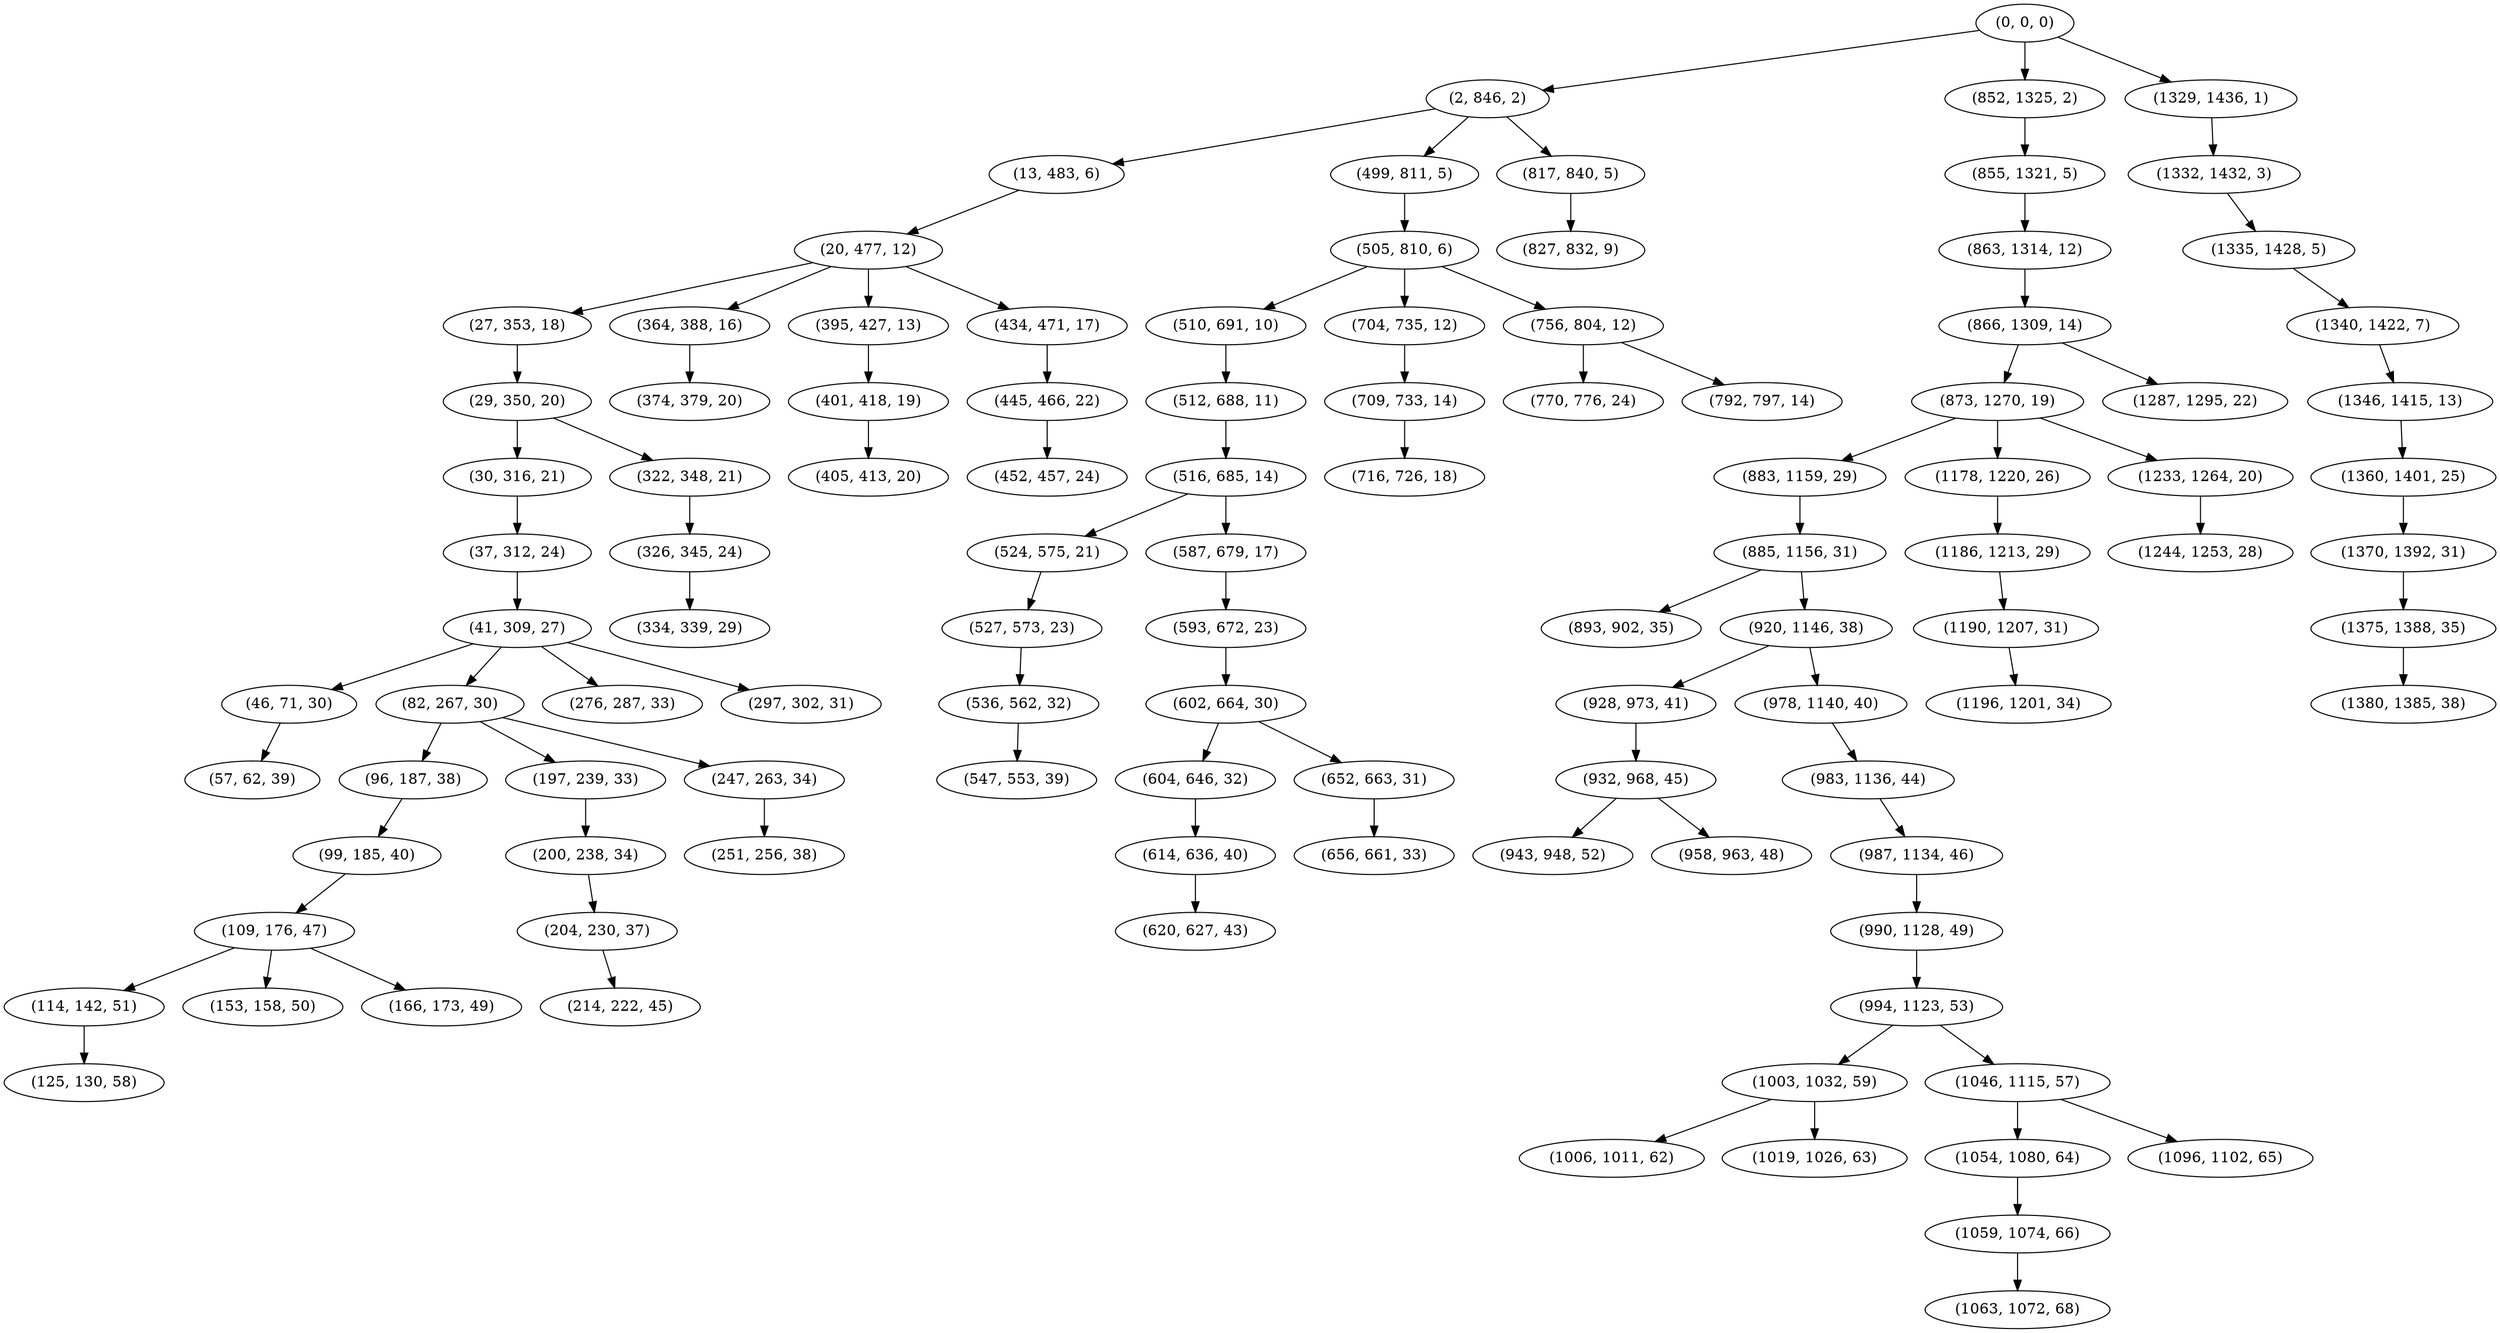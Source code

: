 digraph tree {
    "(0, 0, 0)";
    "(2, 846, 2)";
    "(13, 483, 6)";
    "(20, 477, 12)";
    "(27, 353, 18)";
    "(29, 350, 20)";
    "(30, 316, 21)";
    "(37, 312, 24)";
    "(41, 309, 27)";
    "(46, 71, 30)";
    "(57, 62, 39)";
    "(82, 267, 30)";
    "(96, 187, 38)";
    "(99, 185, 40)";
    "(109, 176, 47)";
    "(114, 142, 51)";
    "(125, 130, 58)";
    "(153, 158, 50)";
    "(166, 173, 49)";
    "(197, 239, 33)";
    "(200, 238, 34)";
    "(204, 230, 37)";
    "(214, 222, 45)";
    "(247, 263, 34)";
    "(251, 256, 38)";
    "(276, 287, 33)";
    "(297, 302, 31)";
    "(322, 348, 21)";
    "(326, 345, 24)";
    "(334, 339, 29)";
    "(364, 388, 16)";
    "(374, 379, 20)";
    "(395, 427, 13)";
    "(401, 418, 19)";
    "(405, 413, 20)";
    "(434, 471, 17)";
    "(445, 466, 22)";
    "(452, 457, 24)";
    "(499, 811, 5)";
    "(505, 810, 6)";
    "(510, 691, 10)";
    "(512, 688, 11)";
    "(516, 685, 14)";
    "(524, 575, 21)";
    "(527, 573, 23)";
    "(536, 562, 32)";
    "(547, 553, 39)";
    "(587, 679, 17)";
    "(593, 672, 23)";
    "(602, 664, 30)";
    "(604, 646, 32)";
    "(614, 636, 40)";
    "(620, 627, 43)";
    "(652, 663, 31)";
    "(656, 661, 33)";
    "(704, 735, 12)";
    "(709, 733, 14)";
    "(716, 726, 18)";
    "(756, 804, 12)";
    "(770, 776, 24)";
    "(792, 797, 14)";
    "(817, 840, 5)";
    "(827, 832, 9)";
    "(852, 1325, 2)";
    "(855, 1321, 5)";
    "(863, 1314, 12)";
    "(866, 1309, 14)";
    "(873, 1270, 19)";
    "(883, 1159, 29)";
    "(885, 1156, 31)";
    "(893, 902, 35)";
    "(920, 1146, 38)";
    "(928, 973, 41)";
    "(932, 968, 45)";
    "(943, 948, 52)";
    "(958, 963, 48)";
    "(978, 1140, 40)";
    "(983, 1136, 44)";
    "(987, 1134, 46)";
    "(990, 1128, 49)";
    "(994, 1123, 53)";
    "(1003, 1032, 59)";
    "(1006, 1011, 62)";
    "(1019, 1026, 63)";
    "(1046, 1115, 57)";
    "(1054, 1080, 64)";
    "(1059, 1074, 66)";
    "(1063, 1072, 68)";
    "(1096, 1102, 65)";
    "(1178, 1220, 26)";
    "(1186, 1213, 29)";
    "(1190, 1207, 31)";
    "(1196, 1201, 34)";
    "(1233, 1264, 20)";
    "(1244, 1253, 28)";
    "(1287, 1295, 22)";
    "(1329, 1436, 1)";
    "(1332, 1432, 3)";
    "(1335, 1428, 5)";
    "(1340, 1422, 7)";
    "(1346, 1415, 13)";
    "(1360, 1401, 25)";
    "(1370, 1392, 31)";
    "(1375, 1388, 35)";
    "(1380, 1385, 38)";
    "(0, 0, 0)" -> "(2, 846, 2)";
    "(0, 0, 0)" -> "(852, 1325, 2)";
    "(0, 0, 0)" -> "(1329, 1436, 1)";
    "(2, 846, 2)" -> "(13, 483, 6)";
    "(2, 846, 2)" -> "(499, 811, 5)";
    "(2, 846, 2)" -> "(817, 840, 5)";
    "(13, 483, 6)" -> "(20, 477, 12)";
    "(20, 477, 12)" -> "(27, 353, 18)";
    "(20, 477, 12)" -> "(364, 388, 16)";
    "(20, 477, 12)" -> "(395, 427, 13)";
    "(20, 477, 12)" -> "(434, 471, 17)";
    "(27, 353, 18)" -> "(29, 350, 20)";
    "(29, 350, 20)" -> "(30, 316, 21)";
    "(29, 350, 20)" -> "(322, 348, 21)";
    "(30, 316, 21)" -> "(37, 312, 24)";
    "(37, 312, 24)" -> "(41, 309, 27)";
    "(41, 309, 27)" -> "(46, 71, 30)";
    "(41, 309, 27)" -> "(82, 267, 30)";
    "(41, 309, 27)" -> "(276, 287, 33)";
    "(41, 309, 27)" -> "(297, 302, 31)";
    "(46, 71, 30)" -> "(57, 62, 39)";
    "(82, 267, 30)" -> "(96, 187, 38)";
    "(82, 267, 30)" -> "(197, 239, 33)";
    "(82, 267, 30)" -> "(247, 263, 34)";
    "(96, 187, 38)" -> "(99, 185, 40)";
    "(99, 185, 40)" -> "(109, 176, 47)";
    "(109, 176, 47)" -> "(114, 142, 51)";
    "(109, 176, 47)" -> "(153, 158, 50)";
    "(109, 176, 47)" -> "(166, 173, 49)";
    "(114, 142, 51)" -> "(125, 130, 58)";
    "(197, 239, 33)" -> "(200, 238, 34)";
    "(200, 238, 34)" -> "(204, 230, 37)";
    "(204, 230, 37)" -> "(214, 222, 45)";
    "(247, 263, 34)" -> "(251, 256, 38)";
    "(322, 348, 21)" -> "(326, 345, 24)";
    "(326, 345, 24)" -> "(334, 339, 29)";
    "(364, 388, 16)" -> "(374, 379, 20)";
    "(395, 427, 13)" -> "(401, 418, 19)";
    "(401, 418, 19)" -> "(405, 413, 20)";
    "(434, 471, 17)" -> "(445, 466, 22)";
    "(445, 466, 22)" -> "(452, 457, 24)";
    "(499, 811, 5)" -> "(505, 810, 6)";
    "(505, 810, 6)" -> "(510, 691, 10)";
    "(505, 810, 6)" -> "(704, 735, 12)";
    "(505, 810, 6)" -> "(756, 804, 12)";
    "(510, 691, 10)" -> "(512, 688, 11)";
    "(512, 688, 11)" -> "(516, 685, 14)";
    "(516, 685, 14)" -> "(524, 575, 21)";
    "(516, 685, 14)" -> "(587, 679, 17)";
    "(524, 575, 21)" -> "(527, 573, 23)";
    "(527, 573, 23)" -> "(536, 562, 32)";
    "(536, 562, 32)" -> "(547, 553, 39)";
    "(587, 679, 17)" -> "(593, 672, 23)";
    "(593, 672, 23)" -> "(602, 664, 30)";
    "(602, 664, 30)" -> "(604, 646, 32)";
    "(602, 664, 30)" -> "(652, 663, 31)";
    "(604, 646, 32)" -> "(614, 636, 40)";
    "(614, 636, 40)" -> "(620, 627, 43)";
    "(652, 663, 31)" -> "(656, 661, 33)";
    "(704, 735, 12)" -> "(709, 733, 14)";
    "(709, 733, 14)" -> "(716, 726, 18)";
    "(756, 804, 12)" -> "(770, 776, 24)";
    "(756, 804, 12)" -> "(792, 797, 14)";
    "(817, 840, 5)" -> "(827, 832, 9)";
    "(852, 1325, 2)" -> "(855, 1321, 5)";
    "(855, 1321, 5)" -> "(863, 1314, 12)";
    "(863, 1314, 12)" -> "(866, 1309, 14)";
    "(866, 1309, 14)" -> "(873, 1270, 19)";
    "(866, 1309, 14)" -> "(1287, 1295, 22)";
    "(873, 1270, 19)" -> "(883, 1159, 29)";
    "(873, 1270, 19)" -> "(1178, 1220, 26)";
    "(873, 1270, 19)" -> "(1233, 1264, 20)";
    "(883, 1159, 29)" -> "(885, 1156, 31)";
    "(885, 1156, 31)" -> "(893, 902, 35)";
    "(885, 1156, 31)" -> "(920, 1146, 38)";
    "(920, 1146, 38)" -> "(928, 973, 41)";
    "(920, 1146, 38)" -> "(978, 1140, 40)";
    "(928, 973, 41)" -> "(932, 968, 45)";
    "(932, 968, 45)" -> "(943, 948, 52)";
    "(932, 968, 45)" -> "(958, 963, 48)";
    "(978, 1140, 40)" -> "(983, 1136, 44)";
    "(983, 1136, 44)" -> "(987, 1134, 46)";
    "(987, 1134, 46)" -> "(990, 1128, 49)";
    "(990, 1128, 49)" -> "(994, 1123, 53)";
    "(994, 1123, 53)" -> "(1003, 1032, 59)";
    "(994, 1123, 53)" -> "(1046, 1115, 57)";
    "(1003, 1032, 59)" -> "(1006, 1011, 62)";
    "(1003, 1032, 59)" -> "(1019, 1026, 63)";
    "(1046, 1115, 57)" -> "(1054, 1080, 64)";
    "(1046, 1115, 57)" -> "(1096, 1102, 65)";
    "(1054, 1080, 64)" -> "(1059, 1074, 66)";
    "(1059, 1074, 66)" -> "(1063, 1072, 68)";
    "(1178, 1220, 26)" -> "(1186, 1213, 29)";
    "(1186, 1213, 29)" -> "(1190, 1207, 31)";
    "(1190, 1207, 31)" -> "(1196, 1201, 34)";
    "(1233, 1264, 20)" -> "(1244, 1253, 28)";
    "(1329, 1436, 1)" -> "(1332, 1432, 3)";
    "(1332, 1432, 3)" -> "(1335, 1428, 5)";
    "(1335, 1428, 5)" -> "(1340, 1422, 7)";
    "(1340, 1422, 7)" -> "(1346, 1415, 13)";
    "(1346, 1415, 13)" -> "(1360, 1401, 25)";
    "(1360, 1401, 25)" -> "(1370, 1392, 31)";
    "(1370, 1392, 31)" -> "(1375, 1388, 35)";
    "(1375, 1388, 35)" -> "(1380, 1385, 38)";
}
